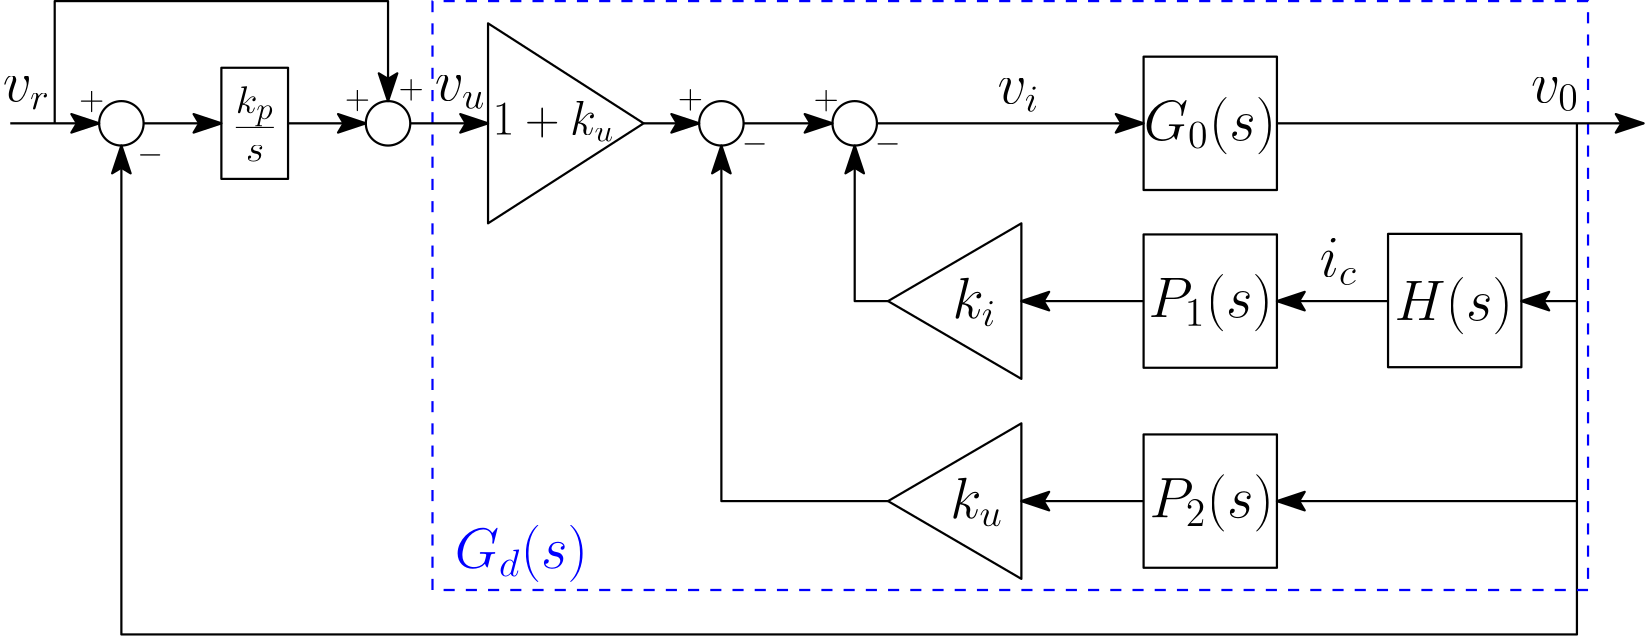 <?xml version="1.0"?>
<!DOCTYPE ipe SYSTEM "ipe.dtd">
<ipe version="70107" creator="Ipe 7.2.5">
<info created="D:20160825154802" modified="D:20160913165045"/>
<ipestyle name="basic">
<symbol name="arrow/arc(spx)">
<path stroke="sym-stroke" fill="sym-stroke" pen="sym-pen">
0 0 m
-1 0.333 l
-1 -0.333 l
h
</path>
</symbol>
<symbol name="arrow/farc(spx)">
<path stroke="sym-stroke" fill="white" pen="sym-pen">
0 0 m
-1 0.333 l
-1 -0.333 l
h
</path>
</symbol>
<symbol name="arrow/ptarc(spx)">
<path stroke="sym-stroke" fill="sym-stroke" pen="sym-pen">
0 0 m
-1 0.333 l
-0.8 0 l
-1 -0.333 l
h
</path>
</symbol>
<symbol name="arrow/fptarc(spx)">
<path stroke="sym-stroke" fill="white" pen="sym-pen">
0 0 m
-1 0.333 l
-0.8 0 l
-1 -0.333 l
h
</path>
</symbol>
<symbol name="mark/circle(sx)" transformations="translations">
<path fill="sym-stroke">
0.6 0 0 0.6 0 0 e
0.4 0 0 0.4 0 0 e
</path>
</symbol>
<symbol name="mark/disk(sx)" transformations="translations">
<path fill="sym-stroke">
0.6 0 0 0.6 0 0 e
</path>
</symbol>
<symbol name="mark/fdisk(sfx)" transformations="translations">
<group>
<path fill="sym-fill">
0.5 0 0 0.5 0 0 e
</path>
<path fill="sym-stroke" fillrule="eofill">
0.6 0 0 0.6 0 0 e
0.4 0 0 0.4 0 0 e
</path>
</group>
</symbol>
<symbol name="mark/box(sx)" transformations="translations">
<path fill="sym-stroke" fillrule="eofill">
-0.6 -0.6 m
0.6 -0.6 l
0.6 0.6 l
-0.6 0.6 l
h
-0.4 -0.4 m
0.4 -0.4 l
0.4 0.4 l
-0.4 0.4 l
h
</path>
</symbol>
<symbol name="mark/square(sx)" transformations="translations">
<path fill="sym-stroke">
-0.6 -0.6 m
0.6 -0.6 l
0.6 0.6 l
-0.6 0.6 l
h
</path>
</symbol>
<symbol name="mark/fsquare(sfx)" transformations="translations">
<group>
<path fill="sym-fill">
-0.5 -0.5 m
0.5 -0.5 l
0.5 0.5 l
-0.5 0.5 l
h
</path>
<path fill="sym-stroke" fillrule="eofill">
-0.6 -0.6 m
0.6 -0.6 l
0.6 0.6 l
-0.6 0.6 l
h
-0.4 -0.4 m
0.4 -0.4 l
0.4 0.4 l
-0.4 0.4 l
h
</path>
</group>
</symbol>
<symbol name="mark/cross(sx)" transformations="translations">
<group>
<path fill="sym-stroke">
-0.43 -0.57 m
0.57 0.43 l
0.43 0.57 l
-0.57 -0.43 l
h
</path>
<path fill="sym-stroke">
-0.43 0.57 m
0.57 -0.43 l
0.43 -0.57 l
-0.57 0.43 l
h
</path>
</group>
</symbol>
<symbol name="arrow/fnormal(spx)">
<path stroke="sym-stroke" fill="white" pen="sym-pen">
0 0 m
-1 0.333 l
-1 -0.333 l
h
</path>
</symbol>
<symbol name="arrow/pointed(spx)">
<path stroke="sym-stroke" fill="sym-stroke" pen="sym-pen">
0 0 m
-1 0.333 l
-0.8 0 l
-1 -0.333 l
h
</path>
</symbol>
<symbol name="arrow/fpointed(spx)">
<path stroke="sym-stroke" fill="white" pen="sym-pen">
0 0 m
-1 0.333 l
-0.8 0 l
-1 -0.333 l
h
</path>
</symbol>
<symbol name="arrow/linear(spx)">
<path stroke="sym-stroke" pen="sym-pen">
-1 0.333 m
0 0 l
-1 -0.333 l
</path>
</symbol>
<symbol name="arrow/fdouble(spx)">
<path stroke="sym-stroke" fill="white" pen="sym-pen">
0 0 m
-1 0.333 l
-1 -0.333 l
h
-1 0 m
-2 0.333 l
-2 -0.333 l
h
</path>
</symbol>
<symbol name="arrow/double(spx)">
<path stroke="sym-stroke" fill="sym-stroke" pen="sym-pen">
0 0 m
-1 0.333 l
-1 -0.333 l
h
-1 0 m
-2 0.333 l
-2 -0.333 l
h
</path>
</symbol>
<pen name="heavier" value="0.8"/>
<pen name="fat" value="1.2"/>
<pen name="ultrafat" value="2"/>
<symbolsize name="large" value="5"/>
<symbolsize name="small" value="2"/>
<symbolsize name="tiny" value="1.1"/>
<arrowsize name="large" value="10"/>
<arrowsize name="small" value="5"/>
<arrowsize name="tiny" value="3"/>
<color name="red" value="1 0 0"/>
<color name="green" value="0 1 0"/>
<color name="blue" value="0 0 1"/>
<color name="yellow" value="1 1 0"/>
<color name="orange" value="1 0.647 0"/>
<color name="gold" value="1 0.843 0"/>
<color name="purple" value="0.627 0.125 0.941"/>
<color name="gray" value="0.745"/>
<color name="brown" value="0.647 0.165 0.165"/>
<color name="navy" value="0 0 0.502"/>
<color name="pink" value="1 0.753 0.796"/>
<color name="seagreen" value="0.18 0.545 0.341"/>
<color name="turquoise" value="0.251 0.878 0.816"/>
<color name="violet" value="0.933 0.51 0.933"/>
<color name="darkblue" value="0 0 0.545"/>
<color name="darkcyan" value="0 0.545 0.545"/>
<color name="darkgray" value="0.663"/>
<color name="darkgreen" value="0 0.392 0"/>
<color name="darkmagenta" value="0.545 0 0.545"/>
<color name="darkorange" value="1 0.549 0"/>
<color name="darkred" value="0.545 0 0"/>
<color name="lightblue" value="0.678 0.847 0.902"/>
<color name="lightcyan" value="0.878 1 1"/>
<color name="lightgray" value="0.827"/>
<color name="lightgreen" value="0.565 0.933 0.565"/>
<color name="lightyellow" value="1 1 0.878"/>
<dashstyle name="dashed" value="[4] 0"/>
<dashstyle name="dotted" value="[1 3] 0"/>
<dashstyle name="dash dotted" value="[4 2 1 2] 0"/>
<dashstyle name="dash dot dotted" value="[4 2 1 2 1 2] 0"/>
<textsize name="large" value="\large"/>
<textsize name="Large" value="\Large"/>
<textsize name="LARGE" value="\LARGE"/>
<textsize name="huge" value="\huge"/>
<textsize name="Huge" value="\Huge"/>
<textsize name="small" value="\small"/>
<textsize name="footnote" value="\footnotesize"/>
<textsize name="tiny" value="\tiny"/>
<textstyle name="center" begin="\begin{center}" end="\end{center}"/>
<textstyle name="itemize" begin="\begin{itemize}" end="\end{itemize}"/>
<textstyle name="item" begin="\begin{itemize}\item{}" end="\end{itemize}"/>
<gridsize name="4 pts" value="4"/>
<gridsize name="8 pts (~3 mm)" value="8"/>
<gridsize name="16 pts (~6 mm)" value="16"/>
<gridsize name="32 pts (~12 mm)" value="32"/>
<gridsize name="10 pts (~3.5 mm)" value="10"/>
<gridsize name="20 pts (~7 mm)" value="20"/>
<gridsize name="14 pts (~5 mm)" value="14"/>
<gridsize name="28 pts (~10 mm)" value="28"/>
<gridsize name="56 pts (~20 mm)" value="56"/>
<anglesize name="90 deg" value="90"/>
<anglesize name="60 deg" value="60"/>
<anglesize name="45 deg" value="45"/>
<anglesize name="30 deg" value="30"/>
<anglesize name="22.5 deg" value="22.5"/>
<opacity name="10%" value="0.1"/>
<opacity name="30%" value="0.3"/>
<opacity name="50%" value="0.5"/>
<opacity name="75%" value="0.75"/>
<tiling name="falling" angle="-60" step="4" width="1"/>
<tiling name="rising" angle="30" step="4" width="1"/>
</ipestyle>
<page>
<layer name="alpha"/>
<view layers="alpha" active="alpha"/>
<path layer="alpha" matrix="1.2 0 0 1.16667 -35.2 -162.667" stroke="black" pen="heavier">
336 712 m
336 664 l
296 688 l
h
</path>
<path matrix="-1.4 0 0 -1.5 646.4 1736" stroke="black" pen="heavier">
336 712 m
336 664 l
296 688 l
h
</path>
<path matrix="1 0 0 1 28 -56" stroke="black" pen="heavier">
8 0 0 8 232 760 e
</path>
<path matrix="1 0 0 1 76 -56" stroke="black" pen="heavier">
8 0 0 8 232 760 e
</path>
<path matrix="1 0 0 1 76 -40" stroke="black" pen="heavier" arrow="ptarc/large">
192 744 m
224 744 l
</path>
<text matrix="1 0 0 1 65.6098 -48.0041" transformations="translations" pos="112 748" stroke="black" type="label" width="43.866" height="11.957" depth="2.58" valign="baseline" size="LARGE">$1+k_u$</text>
<text matrix="1 0 0 1 59.1845 -45.9626" transformations="translations" pos="284 680" stroke="black" type="label" width="15.813" height="14.348" depth="3.1" valign="baseline" size="huge">$k_i$</text>
<text matrix="1 0 0 1 58.3941 -45.9626" transformations="translations" pos="284 608" stroke="black" type="label" width="19.016" height="14.348" depth="3.1" valign="baseline" size="huge">$k_u$</text>
<text matrix="1 0 0 1 90.3629 -46.7928" transformations="translations" pos="412 680" stroke="black" type="label" width="42.524" height="15.477" depth="5.15" valign="baseline" size="huge">$H(s)$</text>
<text matrix="1 0 0 1 69.752 -49.7252" transformations="translations" pos="344 684" stroke="black" type="label" width="44.727" height="15.477" depth="5.15" valign="baseline" size="huge">$P_1(s)$</text>
<text matrix="1 0 0 1 6.1111 -45.8475" transformations="translations" pos="408 608" stroke="black" type="label" width="44.727" height="15.477" depth="5.15" valign="baseline" size="huge">$P_2(s)$</text>
<text matrix="1 0 0 1 67.3116 -47.5126" transformations="translations" pos="344.758 745.554" stroke="black" type="label" width="47.645" height="15.477" depth="5.15" valign="baseline" size="huge">$G_0(s)$</text>
<text matrix="1 0 0 1 70.2869 -40.2072" transformations="translations" pos="481.204 751.791" stroke="black" type="label" width="17.303" height="8.896" depth="3.1" valign="baseline" size="huge">$v_0$</text>
<text matrix="1 0 0 1 81.1095 -41.036" transformations="translations" pos="75.7486 753.388" stroke="black" type="label" width="18.274" height="8.896" depth="3.1" valign="baseline" size="huge">$v_u$</text>
<text matrix="1 0 0 1 76.3193 -40.9578" transformations="translations" pos="191 734.552" stroke="black" type="label" width="9.298" height="6.98" depth="0.99" valign="baseline" size="large">$-$</text>
<text matrix="1 0 0 1 75.6807 -42.2348" transformations="translations" pos="239.527 735.829" stroke="black" type="label" width="9.298" height="6.98" depth="0.99" valign="baseline" size="large">$-$</text>
<text matrix="1 0 0 1 73.4459 -42.8733" transformations="translations" pos="170.887 752.43" stroke="black" type="label" width="9.105" height="6.894" depth="0.91" valign="baseline" size="large">$+$</text>
<text matrix="1 0 0 1 72.4882 -41.277" transformations="translations" pos="220.691 750.514" stroke="black" type="label" width="9.105" height="6.894" depth="0.91" valign="baseline" size="large">$+$</text>
<path matrix="1 0 0 1 -92 -56" stroke="black" pen="heavier">
8 0 0 8 232 760 e
</path>
<path matrix="0.75 0 0 1.25 -28 -236" stroke="black" pen="heavier">
144 768 m
144 736 l
176 736 l
176 768 l
h
</path>
<path matrix="1 0 0 1 -188 -56" stroke="black" pen="heavier">
8 0 0 8 232 760 e
</path>
<path stroke="black" pen="heavier" arrow="ptarc/large">
104 704 m
132 704 l
</path>
<path stroke="black" pen="heavier" arrow="ptarc/large">
52 704 m
80 704 l
</path>
<path stroke="black" pen="heavier" arrow="ptarc/large">
4 704 m
36 704 l
</path>
<path matrix="1.05645 0 0 1 -2.48387 0" stroke="black" pen="heavier" arrow="ptarc/large">
540 568 m
540 520 l
44 520 l
44 696 l
</path>
<path stroke="black" pen="heavier" arrow="ptarc/large">
20 704 m
20 748 l
140 748 l
140 712 l
</path>
<text matrix="1 0 0 1 -27.0795 -39.2877" transformations="translations" pos="170.887 752.43" stroke="black" type="label" width="9.105" height="6.894" depth="0.91" valign="baseline" size="large">$+$</text>
<text matrix="1 0 0 1 -46.4904 -43.1279" transformations="translations" pos="170.887 752.43" stroke="black" type="label" width="9.105" height="6.894" depth="0.91" valign="baseline" size="large">$+$</text>
<text matrix="1 0 0 1 -142.14 -43.4948" transformations="translations" pos="170.887 752.43" stroke="black" type="label" width="9.105" height="6.894" depth="0.91" valign="baseline" size="large">$+$</text>
<text matrix="1 0 0 1 -189.77 -46.2348" transformations="translations" pos="239.527 735.829" stroke="black" type="label" width="9.298" height="6.98" depth="0.99" valign="baseline" size="large">$-$</text>
<text matrix="1 0 0 0.89457 -7.98416 64.0099" transformations="translations" pos="92 708" stroke="black" type="label" width="16.07" height="20.198" depth="7.13" valign="baseline" size="huge">$\frac{k_p}{s}$</text>
<text matrix="1 0 0 1 -74.4438 -41.3375" transformations="translations" pos="75.7486 753.388" stroke="black" type="label" width="17" height="8.896" depth="3.1" valign="baseline" size="huge">$v_r$</text>
<path stroke="blue" dash="dashed" pen="heavier">
156 748 m
156 536 l
572 536 l
572 748 l
h
</path>
<text matrix="1 0 0 1 -8 -4" transformations="translations" pos="172 548" stroke="blue" type="label" width="47.921" height="15.477" depth="5.15" valign="baseline" size="huge">$G_d(s)$</text>
<path matrix="1.5 0 0 1.5 196 -488" stroke="black" pen="heavier">
144 768 m
144 736 l
176 736 l
176 768 l
h
</path>
<path matrix="1.5 0 0 1.5 284 -487.793" stroke="black" pen="heavier">
144 768 m
144 736 l
176 736 l
176 768 l
h
</path>
<path stroke="black" pen="heavier" arrow="ptarc/large">
316 704 m
412 704 l
</path>
<path stroke="black" pen="heavier" arrow="ptarc/large">
320 640 m
308 640 l
308 696 l
</path>
<path stroke="black" pen="heavier" arrow="ptarc/large">
320 568 m
260 568 l
260 696 l
</path>
<text matrix="1 0 0 1 -5.756 -102.923" transformations="translations" pos="481.204 751.791" stroke="black" type="label" width="13.446" height="13.546" depth="3.1" valign="baseline" size="huge">$i_c$</text>
<text matrix="1 0 0 1 -121.787 -40.5424" transformations="translations" pos="481.204 751.791" stroke="black" type="label" width="15.071" height="8.896" depth="3.1" valign="baseline" size="huge">$v_i$</text>
<path matrix="1.5 0 0 1.5 196 -424" stroke="black" pen="heavier">
144 768 m
144 736 l
176 736 l
176 768 l
h
</path>
<path matrix="1.2 0 0 1.16667 -35.2 -234.667" stroke="black" pen="heavier">
336 712 m
336 664 l
296 688 l
h
</path>
<path matrix="1.5 0 0 1.5 196 -560" stroke="black" pen="heavier">
144 768 m
144 736 l
176 736 l
176 768 l
h
</path>
<path stroke="black" pen="heavier" arrow="ptarc/large">
232 704 m
252 704 l
</path>
<path stroke="black" pen="heavier" arrow="ptarc/large">
148 704 m
176 704 l
</path>
<path stroke="black" pen="heavier" arrow="ptarc/large">
460 704 m
592 704 l
</path>
<path stroke="black" pen="heavier" arrow="ptarc/large">
568 704 m
568 640 l
548 640 l
</path>
<path stroke="black" pen="heavier" arrow="ptarc/large">
500 640 m
460 640 l
</path>
<path stroke="black" pen="heavier" arrow="ptarc/large">
412 640 m
368 640 l
</path>
<path stroke="black" pen="heavier" arrow="ptarc/large">
568 640 m
568 568 l
460 568 l
</path>
<path stroke="black" pen="heavier" arrow="ptarc/large">
412 568 m
368 568 l
</path>
</page>
</ipe>

